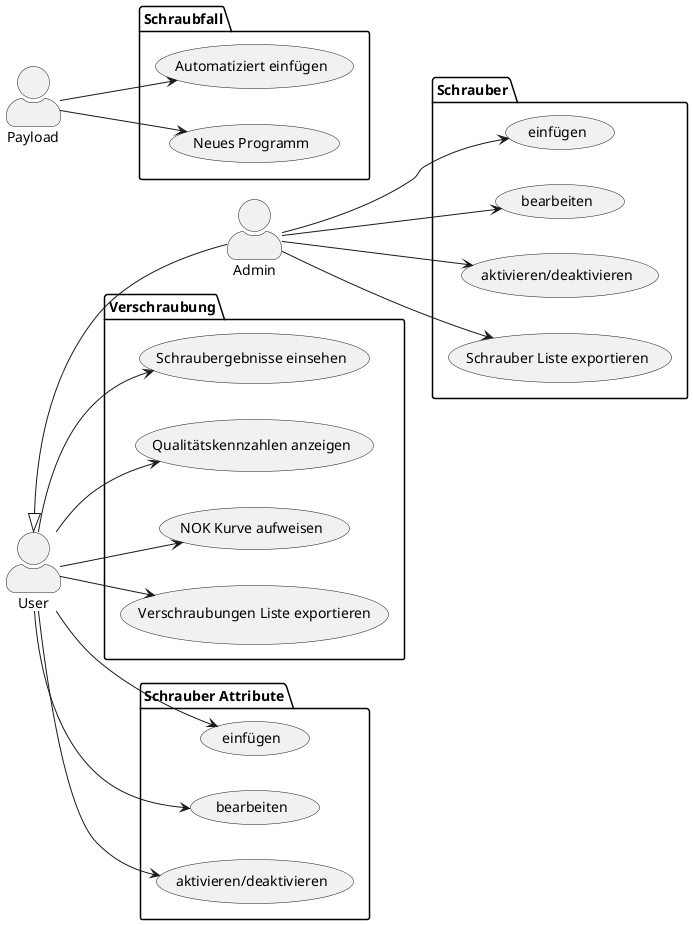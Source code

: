 @startuml AssemblyAssistant
left to right direction
'top to bottom direction
skinparam actorStyle awesome

'actor "Arbeitsplaner" as ap
'actor "TEF7" as tef
'actor "QMM" as qmm

actor "User" as user
actor "Admin" as admin
actor "Payload" as payload

package Verschraubung {
    usecase "Schraubergebnisse einsehen" as see
    usecase "Qualitätskennzahlen anzeigen" as qa
    usecase "NOK Kurve aufweisen" as ka
    usecase "Verschraubungen Liste exportieren" as vle
}

package Schrauber {
    usecase "einfügen" as se
    usecase "bearbeiten" as sb
    usecase "aktivieren/deaktivieren" as su
    usecase "Schrauber Liste exportieren" as sle
}

package "Schrauber Attribute" {
    usecase "einfügen" as ae
    usecase "bearbeiten" as ab
    usecase "aktivieren/deaktivieren" as au
}

package Schraubfall {
    usecase "Automatiziert einfügen" as schfe
    usecase "Neues Programm" as np
}



user <|-- admin

user --> see
user --> qa
user --> ka
user --> vle

admin --> se
admin --> sb
admin --> su
admin --> sle

user --> ae
user --> ab
user --> au


payload --> schfe
payload --> np

@enduml
